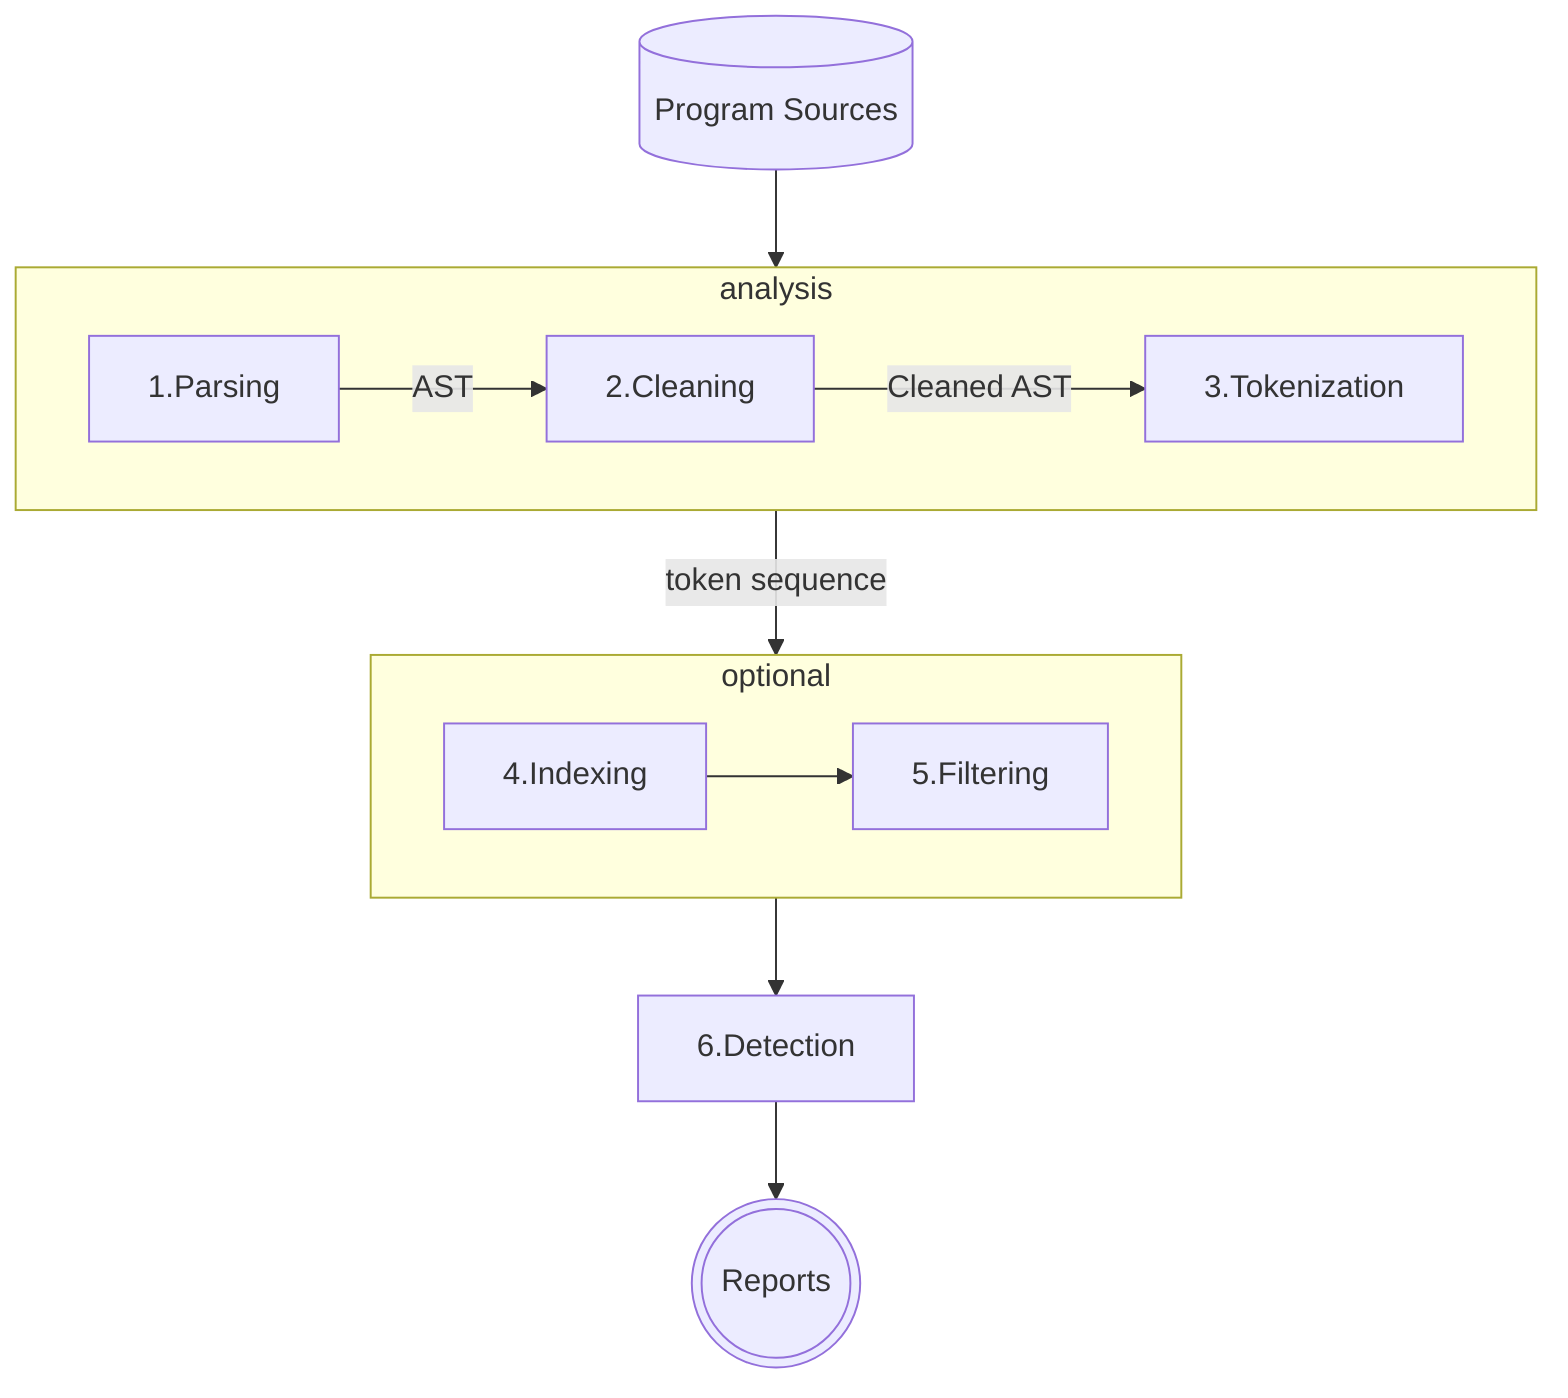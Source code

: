 flowchart TB
    sources[(Program Sources)] --> analysis
    subgraph analysis
    direction LR
        Parsing[1.Parsing] -- AST --> Cleaning[2.Cleaning]
        Cleaning -- Cleaned AST --> Tokenization[3.Tokenization]
    end
    analysis -- token sequence --> optional
    subgraph optional
        direction LR
        Indexing[4.Indexing] --> Filtering[5.Filtering]
    end
    optional --> Detection[6.Detection]
    Detection --> result(((Reports)))